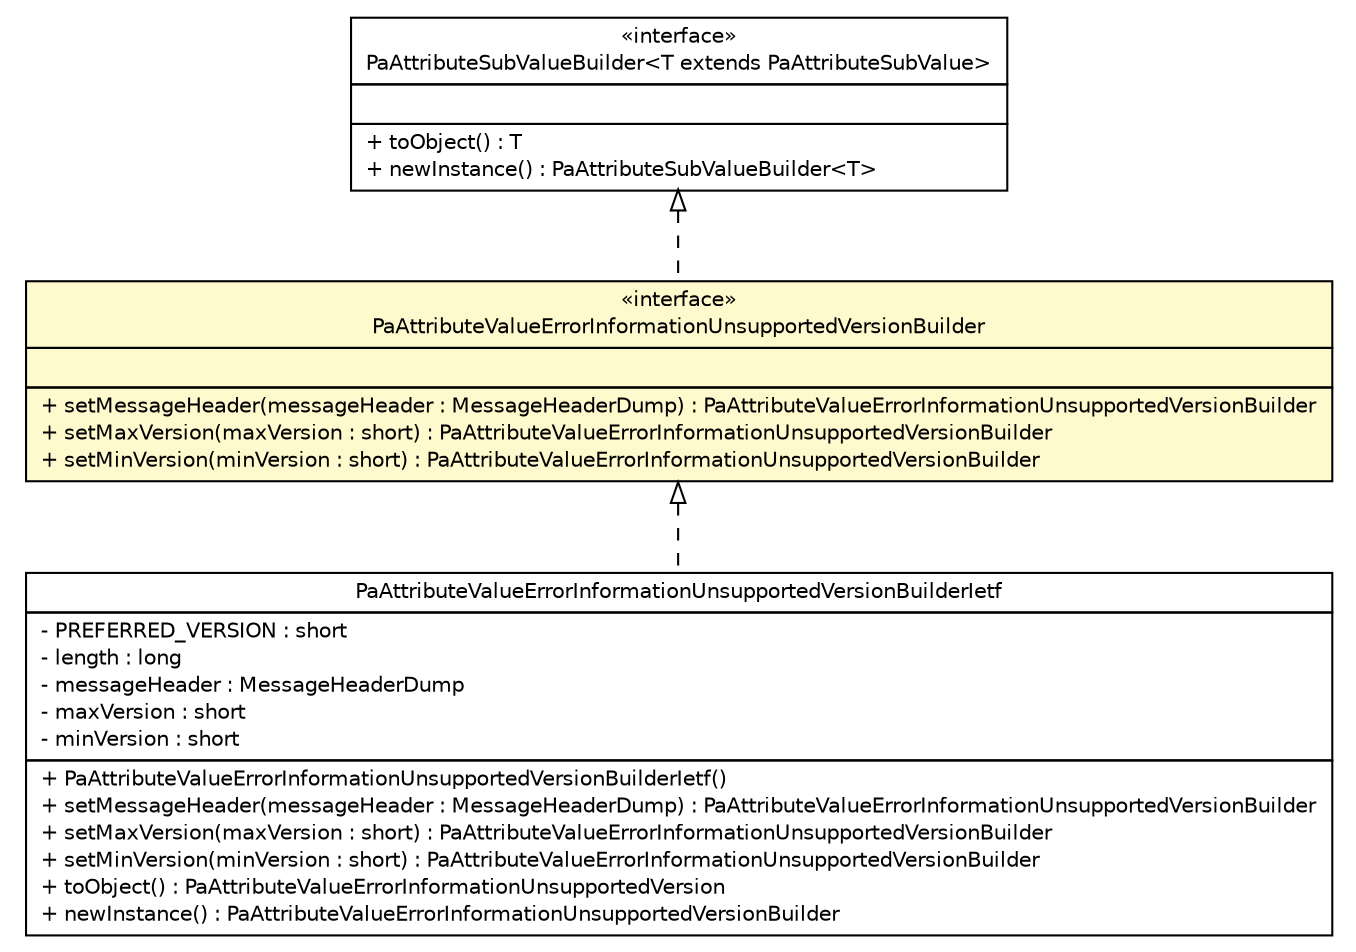 #!/usr/local/bin/dot
#
# Class diagram 
# Generated by UMLGraph version R5_6 (http://www.umlgraph.org/)
#

digraph G {
	edge [fontname="Helvetica",fontsize=10,labelfontname="Helvetica",labelfontsize=10];
	node [fontname="Helvetica",fontsize=10,shape=plaintext];
	nodesep=0.25;
	ranksep=0.5;
	// org.ietf.nea.pa.attribute.util.PaAttributeValueErrorInformationUnsupportedVersionBuilder
	c72026 [label=<<table title="org.ietf.nea.pa.attribute.util.PaAttributeValueErrorInformationUnsupportedVersionBuilder" border="0" cellborder="1" cellspacing="0" cellpadding="2" port="p" bgcolor="lemonChiffon" href="./PaAttributeValueErrorInformationUnsupportedVersionBuilder.html">
		<tr><td><table border="0" cellspacing="0" cellpadding="1">
<tr><td align="center" balign="center"> &#171;interface&#187; </td></tr>
<tr><td align="center" balign="center"> PaAttributeValueErrorInformationUnsupportedVersionBuilder </td></tr>
		</table></td></tr>
		<tr><td><table border="0" cellspacing="0" cellpadding="1">
<tr><td align="left" balign="left">  </td></tr>
		</table></td></tr>
		<tr><td><table border="0" cellspacing="0" cellpadding="1">
<tr><td align="left" balign="left"> + setMessageHeader(messageHeader : MessageHeaderDump) : PaAttributeValueErrorInformationUnsupportedVersionBuilder </td></tr>
<tr><td align="left" balign="left"> + setMaxVersion(maxVersion : short) : PaAttributeValueErrorInformationUnsupportedVersionBuilder </td></tr>
<tr><td align="left" balign="left"> + setMinVersion(minVersion : short) : PaAttributeValueErrorInformationUnsupportedVersionBuilder </td></tr>
		</table></td></tr>
		</table>>, URL="./PaAttributeValueErrorInformationUnsupportedVersionBuilder.html", fontname="Helvetica", fontcolor="black", fontsize=10.0];
	// org.ietf.nea.pa.attribute.util.PaAttributeValueErrorInformationUnsupportedVersionBuilderIetf
	c72034 [label=<<table title="org.ietf.nea.pa.attribute.util.PaAttributeValueErrorInformationUnsupportedVersionBuilderIetf" border="0" cellborder="1" cellspacing="0" cellpadding="2" port="p" href="./PaAttributeValueErrorInformationUnsupportedVersionBuilderIetf.html">
		<tr><td><table border="0" cellspacing="0" cellpadding="1">
<tr><td align="center" balign="center"> PaAttributeValueErrorInformationUnsupportedVersionBuilderIetf </td></tr>
		</table></td></tr>
		<tr><td><table border="0" cellspacing="0" cellpadding="1">
<tr><td align="left" balign="left"> - PREFERRED_VERSION : short </td></tr>
<tr><td align="left" balign="left"> - length : long </td></tr>
<tr><td align="left" balign="left"> - messageHeader : MessageHeaderDump </td></tr>
<tr><td align="left" balign="left"> - maxVersion : short </td></tr>
<tr><td align="left" balign="left"> - minVersion : short </td></tr>
		</table></td></tr>
		<tr><td><table border="0" cellspacing="0" cellpadding="1">
<tr><td align="left" balign="left"> + PaAttributeValueErrorInformationUnsupportedVersionBuilderIetf() </td></tr>
<tr><td align="left" balign="left"> + setMessageHeader(messageHeader : MessageHeaderDump) : PaAttributeValueErrorInformationUnsupportedVersionBuilder </td></tr>
<tr><td align="left" balign="left"> + setMaxVersion(maxVersion : short) : PaAttributeValueErrorInformationUnsupportedVersionBuilder </td></tr>
<tr><td align="left" balign="left"> + setMinVersion(minVersion : short) : PaAttributeValueErrorInformationUnsupportedVersionBuilder </td></tr>
<tr><td align="left" balign="left"> + toObject() : PaAttributeValueErrorInformationUnsupportedVersion </td></tr>
<tr><td align="left" balign="left"> + newInstance() : PaAttributeValueErrorInformationUnsupportedVersionBuilder </td></tr>
		</table></td></tr>
		</table>>, URL="./PaAttributeValueErrorInformationUnsupportedVersionBuilderIetf.html", fontname="Helvetica", fontcolor="black", fontsize=10.0];
	// org.ietf.nea.pa.attribute.util.PaAttributeSubValueBuilder<T extends org.ietf.nea.pa.attribute.util.PaAttributeSubValue>
	c72043 [label=<<table title="org.ietf.nea.pa.attribute.util.PaAttributeSubValueBuilder" border="0" cellborder="1" cellspacing="0" cellpadding="2" port="p" href="./PaAttributeSubValueBuilder.html">
		<tr><td><table border="0" cellspacing="0" cellpadding="1">
<tr><td align="center" balign="center"> &#171;interface&#187; </td></tr>
<tr><td align="center" balign="center"> PaAttributeSubValueBuilder&lt;T extends PaAttributeSubValue&gt; </td></tr>
		</table></td></tr>
		<tr><td><table border="0" cellspacing="0" cellpadding="1">
<tr><td align="left" balign="left">  </td></tr>
		</table></td></tr>
		<tr><td><table border="0" cellspacing="0" cellpadding="1">
<tr><td align="left" balign="left"> + toObject() : T </td></tr>
<tr><td align="left" balign="left"> + newInstance() : PaAttributeSubValueBuilder&lt;T&gt; </td></tr>
		</table></td></tr>
		</table>>, URL="./PaAttributeSubValueBuilder.html", fontname="Helvetica", fontcolor="black", fontsize=10.0];
	//org.ietf.nea.pa.attribute.util.PaAttributeValueErrorInformationUnsupportedVersionBuilder implements org.ietf.nea.pa.attribute.util.PaAttributeSubValueBuilder<T extends org.ietf.nea.pa.attribute.util.PaAttributeSubValue>
	c72043:p -> c72026:p [dir=back,arrowtail=empty,style=dashed];
	//org.ietf.nea.pa.attribute.util.PaAttributeValueErrorInformationUnsupportedVersionBuilderIetf implements org.ietf.nea.pa.attribute.util.PaAttributeValueErrorInformationUnsupportedVersionBuilder
	c72026:p -> c72034:p [dir=back,arrowtail=empty,style=dashed];
}

